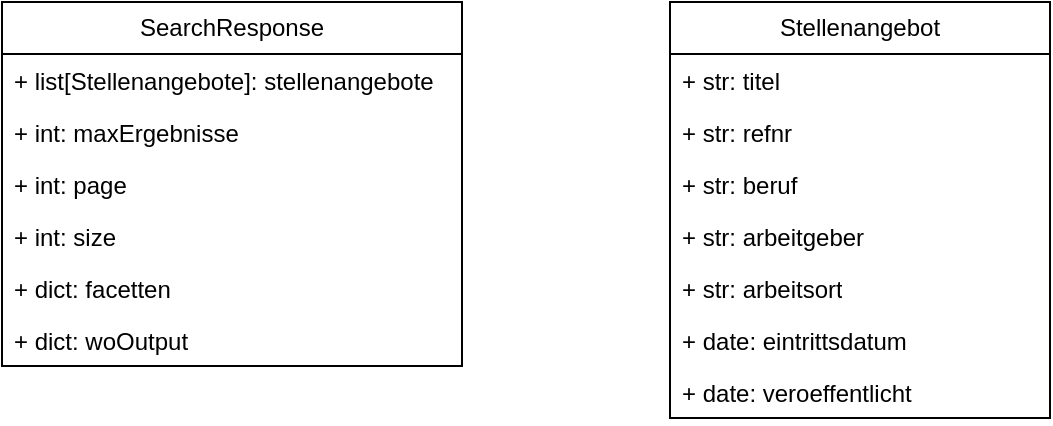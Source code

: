 <mxfile version="24.2.5" type="device">
  <diagram id="C5RBs43oDa-KdzZeNtuy" name="Page-1">
    <mxGraphModel dx="1997" dy="1199" grid="1" gridSize="10" guides="1" tooltips="1" connect="1" arrows="1" fold="1" page="1" pageScale="1" pageWidth="827" pageHeight="1169" math="0" shadow="0">
      <root>
        <mxCell id="WIyWlLk6GJQsqaUBKTNV-0" />
        <mxCell id="WIyWlLk6GJQsqaUBKTNV-1" parent="WIyWlLk6GJQsqaUBKTNV-0" />
        <object label="Stellenangebot" id="Azn4QOM-HOL1DbKY9ess-0">
          <mxCell style="swimlane;fontStyle=0;childLayout=stackLayout;horizontal=1;startSize=26;fillColor=none;horizontalStack=0;resizeParent=1;resizeParentMax=0;resizeLast=0;collapsible=1;marginBottom=0;whiteSpace=wrap;html=1;" vertex="1" parent="WIyWlLk6GJQsqaUBKTNV-1">
            <mxGeometry x="414" y="50" width="190" height="208" as="geometry" />
          </mxCell>
        </object>
        <mxCell id="Azn4QOM-HOL1DbKY9ess-1" value="+ str: titel" style="text;strokeColor=none;fillColor=none;align=left;verticalAlign=top;spacingLeft=4;spacingRight=4;overflow=hidden;rotatable=0;points=[[0,0.5],[1,0.5]];portConstraint=eastwest;whiteSpace=wrap;html=1;" vertex="1" parent="Azn4QOM-HOL1DbKY9ess-0">
          <mxGeometry y="26" width="190" height="26" as="geometry" />
        </mxCell>
        <mxCell id="Azn4QOM-HOL1DbKY9ess-3" value="+ str: refnr" style="text;strokeColor=none;fillColor=none;align=left;verticalAlign=top;spacingLeft=4;spacingRight=4;overflow=hidden;rotatable=0;points=[[0,0.5],[1,0.5]];portConstraint=eastwest;whiteSpace=wrap;html=1;" vertex="1" parent="Azn4QOM-HOL1DbKY9ess-0">
          <mxGeometry y="52" width="190" height="26" as="geometry" />
        </mxCell>
        <mxCell id="Azn4QOM-HOL1DbKY9ess-9" value="+ str: beruf" style="text;strokeColor=none;fillColor=none;align=left;verticalAlign=top;spacingLeft=4;spacingRight=4;overflow=hidden;rotatable=0;points=[[0,0.5],[1,0.5]];portConstraint=eastwest;whiteSpace=wrap;html=1;" vertex="1" parent="Azn4QOM-HOL1DbKY9ess-0">
          <mxGeometry y="78" width="190" height="26" as="geometry" />
        </mxCell>
        <mxCell id="Azn4QOM-HOL1DbKY9ess-2" value="&lt;div&gt;&lt;span style=&quot;background-color: initial;&quot;&gt;+ str: arbeitgeber&lt;/span&gt;&lt;br&gt;&lt;/div&gt;" style="text;strokeColor=none;fillColor=none;align=left;verticalAlign=top;spacingLeft=4;spacingRight=4;overflow=hidden;rotatable=0;points=[[0,0.5],[1,0.5]];portConstraint=eastwest;whiteSpace=wrap;html=1;" vertex="1" parent="Azn4QOM-HOL1DbKY9ess-0">
          <mxGeometry y="104" width="190" height="26" as="geometry" />
        </mxCell>
        <mxCell id="Azn4QOM-HOL1DbKY9ess-27" value="+ str: arbeitsort" style="text;strokeColor=none;fillColor=none;align=left;verticalAlign=top;spacingLeft=4;spacingRight=4;overflow=hidden;rotatable=0;points=[[0,0.5],[1,0.5]];portConstraint=eastwest;whiteSpace=wrap;html=1;" vertex="1" parent="Azn4QOM-HOL1DbKY9ess-0">
          <mxGeometry y="130" width="190" height="26" as="geometry" />
        </mxCell>
        <mxCell id="Azn4QOM-HOL1DbKY9ess-28" value="&lt;div&gt;&lt;span style=&quot;background-color: initial;&quot;&gt;+ date: eintrittsdatum&lt;/span&gt;&lt;/div&gt;" style="text;strokeColor=none;fillColor=none;align=left;verticalAlign=top;spacingLeft=4;spacingRight=4;overflow=hidden;rotatable=0;points=[[0,0.5],[1,0.5]];portConstraint=eastwest;whiteSpace=wrap;html=1;" vertex="1" parent="Azn4QOM-HOL1DbKY9ess-0">
          <mxGeometry y="156" width="190" height="26" as="geometry" />
        </mxCell>
        <mxCell id="Azn4QOM-HOL1DbKY9ess-29" value="+ date: veroeffentlicht" style="text;strokeColor=none;fillColor=none;align=left;verticalAlign=top;spacingLeft=4;spacingRight=4;overflow=hidden;rotatable=0;points=[[0,0.5],[1,0.5]];portConstraint=eastwest;whiteSpace=wrap;html=1;" vertex="1" parent="Azn4QOM-HOL1DbKY9ess-0">
          <mxGeometry y="182" width="190" height="26" as="geometry" />
        </mxCell>
        <mxCell id="Azn4QOM-HOL1DbKY9ess-31" value="SearchResponse" style="swimlane;fontStyle=0;childLayout=stackLayout;horizontal=1;startSize=26;fillColor=none;horizontalStack=0;resizeParent=1;resizeParentMax=0;resizeLast=0;collapsible=1;marginBottom=0;whiteSpace=wrap;html=1;" vertex="1" parent="WIyWlLk6GJQsqaUBKTNV-1">
          <mxGeometry x="80" y="50" width="230" height="182" as="geometry" />
        </mxCell>
        <mxCell id="Azn4QOM-HOL1DbKY9ess-32" value="+ list[Stellenangebote]: stellenangebote" style="text;strokeColor=none;fillColor=none;align=left;verticalAlign=top;spacingLeft=4;spacingRight=4;overflow=hidden;rotatable=0;points=[[0,0.5],[1,0.5]];portConstraint=eastwest;whiteSpace=wrap;html=1;" vertex="1" parent="Azn4QOM-HOL1DbKY9ess-31">
          <mxGeometry y="26" width="230" height="26" as="geometry" />
        </mxCell>
        <mxCell id="Azn4QOM-HOL1DbKY9ess-35" value="+ int: maxErgebnisse" style="text;strokeColor=none;fillColor=none;align=left;verticalAlign=top;spacingLeft=4;spacingRight=4;overflow=hidden;rotatable=0;points=[[0,0.5],[1,0.5]];portConstraint=eastwest;whiteSpace=wrap;html=1;" vertex="1" parent="Azn4QOM-HOL1DbKY9ess-31">
          <mxGeometry y="52" width="230" height="26" as="geometry" />
        </mxCell>
        <mxCell id="Azn4QOM-HOL1DbKY9ess-33" value="+ int: page" style="text;strokeColor=none;fillColor=none;align=left;verticalAlign=top;spacingLeft=4;spacingRight=4;overflow=hidden;rotatable=0;points=[[0,0.5],[1,0.5]];portConstraint=eastwest;whiteSpace=wrap;html=1;" vertex="1" parent="Azn4QOM-HOL1DbKY9ess-31">
          <mxGeometry y="78" width="230" height="26" as="geometry" />
        </mxCell>
        <mxCell id="Azn4QOM-HOL1DbKY9ess-36" value="+ int: size" style="text;strokeColor=none;fillColor=none;align=left;verticalAlign=top;spacingLeft=4;spacingRight=4;overflow=hidden;rotatable=0;points=[[0,0.5],[1,0.5]];portConstraint=eastwest;whiteSpace=wrap;html=1;" vertex="1" parent="Azn4QOM-HOL1DbKY9ess-31">
          <mxGeometry y="104" width="230" height="26" as="geometry" />
        </mxCell>
        <mxCell id="Azn4QOM-HOL1DbKY9ess-37" value="+ dict: facetten" style="text;strokeColor=none;fillColor=none;align=left;verticalAlign=top;spacingLeft=4;spacingRight=4;overflow=hidden;rotatable=0;points=[[0,0.5],[1,0.5]];portConstraint=eastwest;whiteSpace=wrap;html=1;" vertex="1" parent="Azn4QOM-HOL1DbKY9ess-31">
          <mxGeometry y="130" width="230" height="26" as="geometry" />
        </mxCell>
        <mxCell id="Azn4QOM-HOL1DbKY9ess-34" value="+ dict: woOutput" style="text;strokeColor=none;fillColor=none;align=left;verticalAlign=top;spacingLeft=4;spacingRight=4;overflow=hidden;rotatable=0;points=[[0,0.5],[1,0.5]];portConstraint=eastwest;whiteSpace=wrap;html=1;" vertex="1" parent="Azn4QOM-HOL1DbKY9ess-31">
          <mxGeometry y="156" width="230" height="26" as="geometry" />
        </mxCell>
      </root>
    </mxGraphModel>
  </diagram>
</mxfile>
